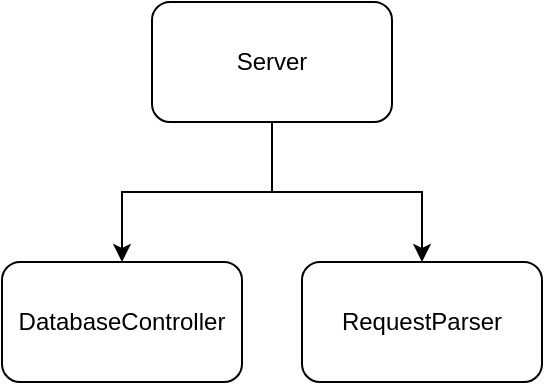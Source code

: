 <mxfile version="13.7.9" type="device"><diagram id="Xjve8xcgvDpdpMqTT68f" name="Page-1"><mxGraphModel dx="1086" dy="806" grid="1" gridSize="10" guides="1" tooltips="1" connect="1" arrows="1" fold="1" page="1" pageScale="1" pageWidth="850" pageHeight="1100" math="0" shadow="0"><root><mxCell id="0"/><mxCell id="1" parent="0"/><mxCell id="2o604mAj6pHZCSLtCrmP-5" value="" style="edgeStyle=orthogonalEdgeStyle;rounded=0;orthogonalLoop=1;jettySize=auto;html=1;" parent="1" source="2o604mAj6pHZCSLtCrmP-1" target="2o604mAj6pHZCSLtCrmP-2" edge="1"><mxGeometry relative="1" as="geometry"/></mxCell><mxCell id="2o604mAj6pHZCSLtCrmP-6" style="edgeStyle=orthogonalEdgeStyle;rounded=0;orthogonalLoop=1;jettySize=auto;html=1;exitX=0.5;exitY=1;exitDx=0;exitDy=0;" parent="1" source="2o604mAj6pHZCSLtCrmP-1" target="2o604mAj6pHZCSLtCrmP-3" edge="1"><mxGeometry relative="1" as="geometry"/></mxCell><mxCell id="2o604mAj6pHZCSLtCrmP-1" value="Server" style="rounded=1;whiteSpace=wrap;html=1;" parent="1" vertex="1"><mxGeometry x="340" y="330" width="120" height="60" as="geometry"/></mxCell><mxCell id="2o604mAj6pHZCSLtCrmP-2" value="RequestParser" style="rounded=1;whiteSpace=wrap;html=1;" parent="1" vertex="1"><mxGeometry x="415" y="460" width="120" height="60" as="geometry"/></mxCell><mxCell id="2o604mAj6pHZCSLtCrmP-3" value="DatabaseController" style="rounded=1;whiteSpace=wrap;html=1;" parent="1" vertex="1"><mxGeometry x="265" y="460" width="120" height="60" as="geometry"/></mxCell></root></mxGraphModel></diagram></mxfile>